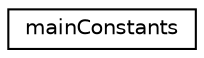 digraph "Graphical Class Hierarchy"
{
 // LATEX_PDF_SIZE
  edge [fontname="Helvetica",fontsize="10",labelfontname="Helvetica",labelfontsize="10"];
  node [fontname="Helvetica",fontsize="10",shape=record];
  rankdir="LR";
  Node0 [label="mainConstants",height=0.2,width=0.4,color="black", fillcolor="white", style="filled",URL="$interfacecom_1_1google_1_1ortools_1_1constraintsolver_1_1mainConstants.html",tooltip=" "];
}
